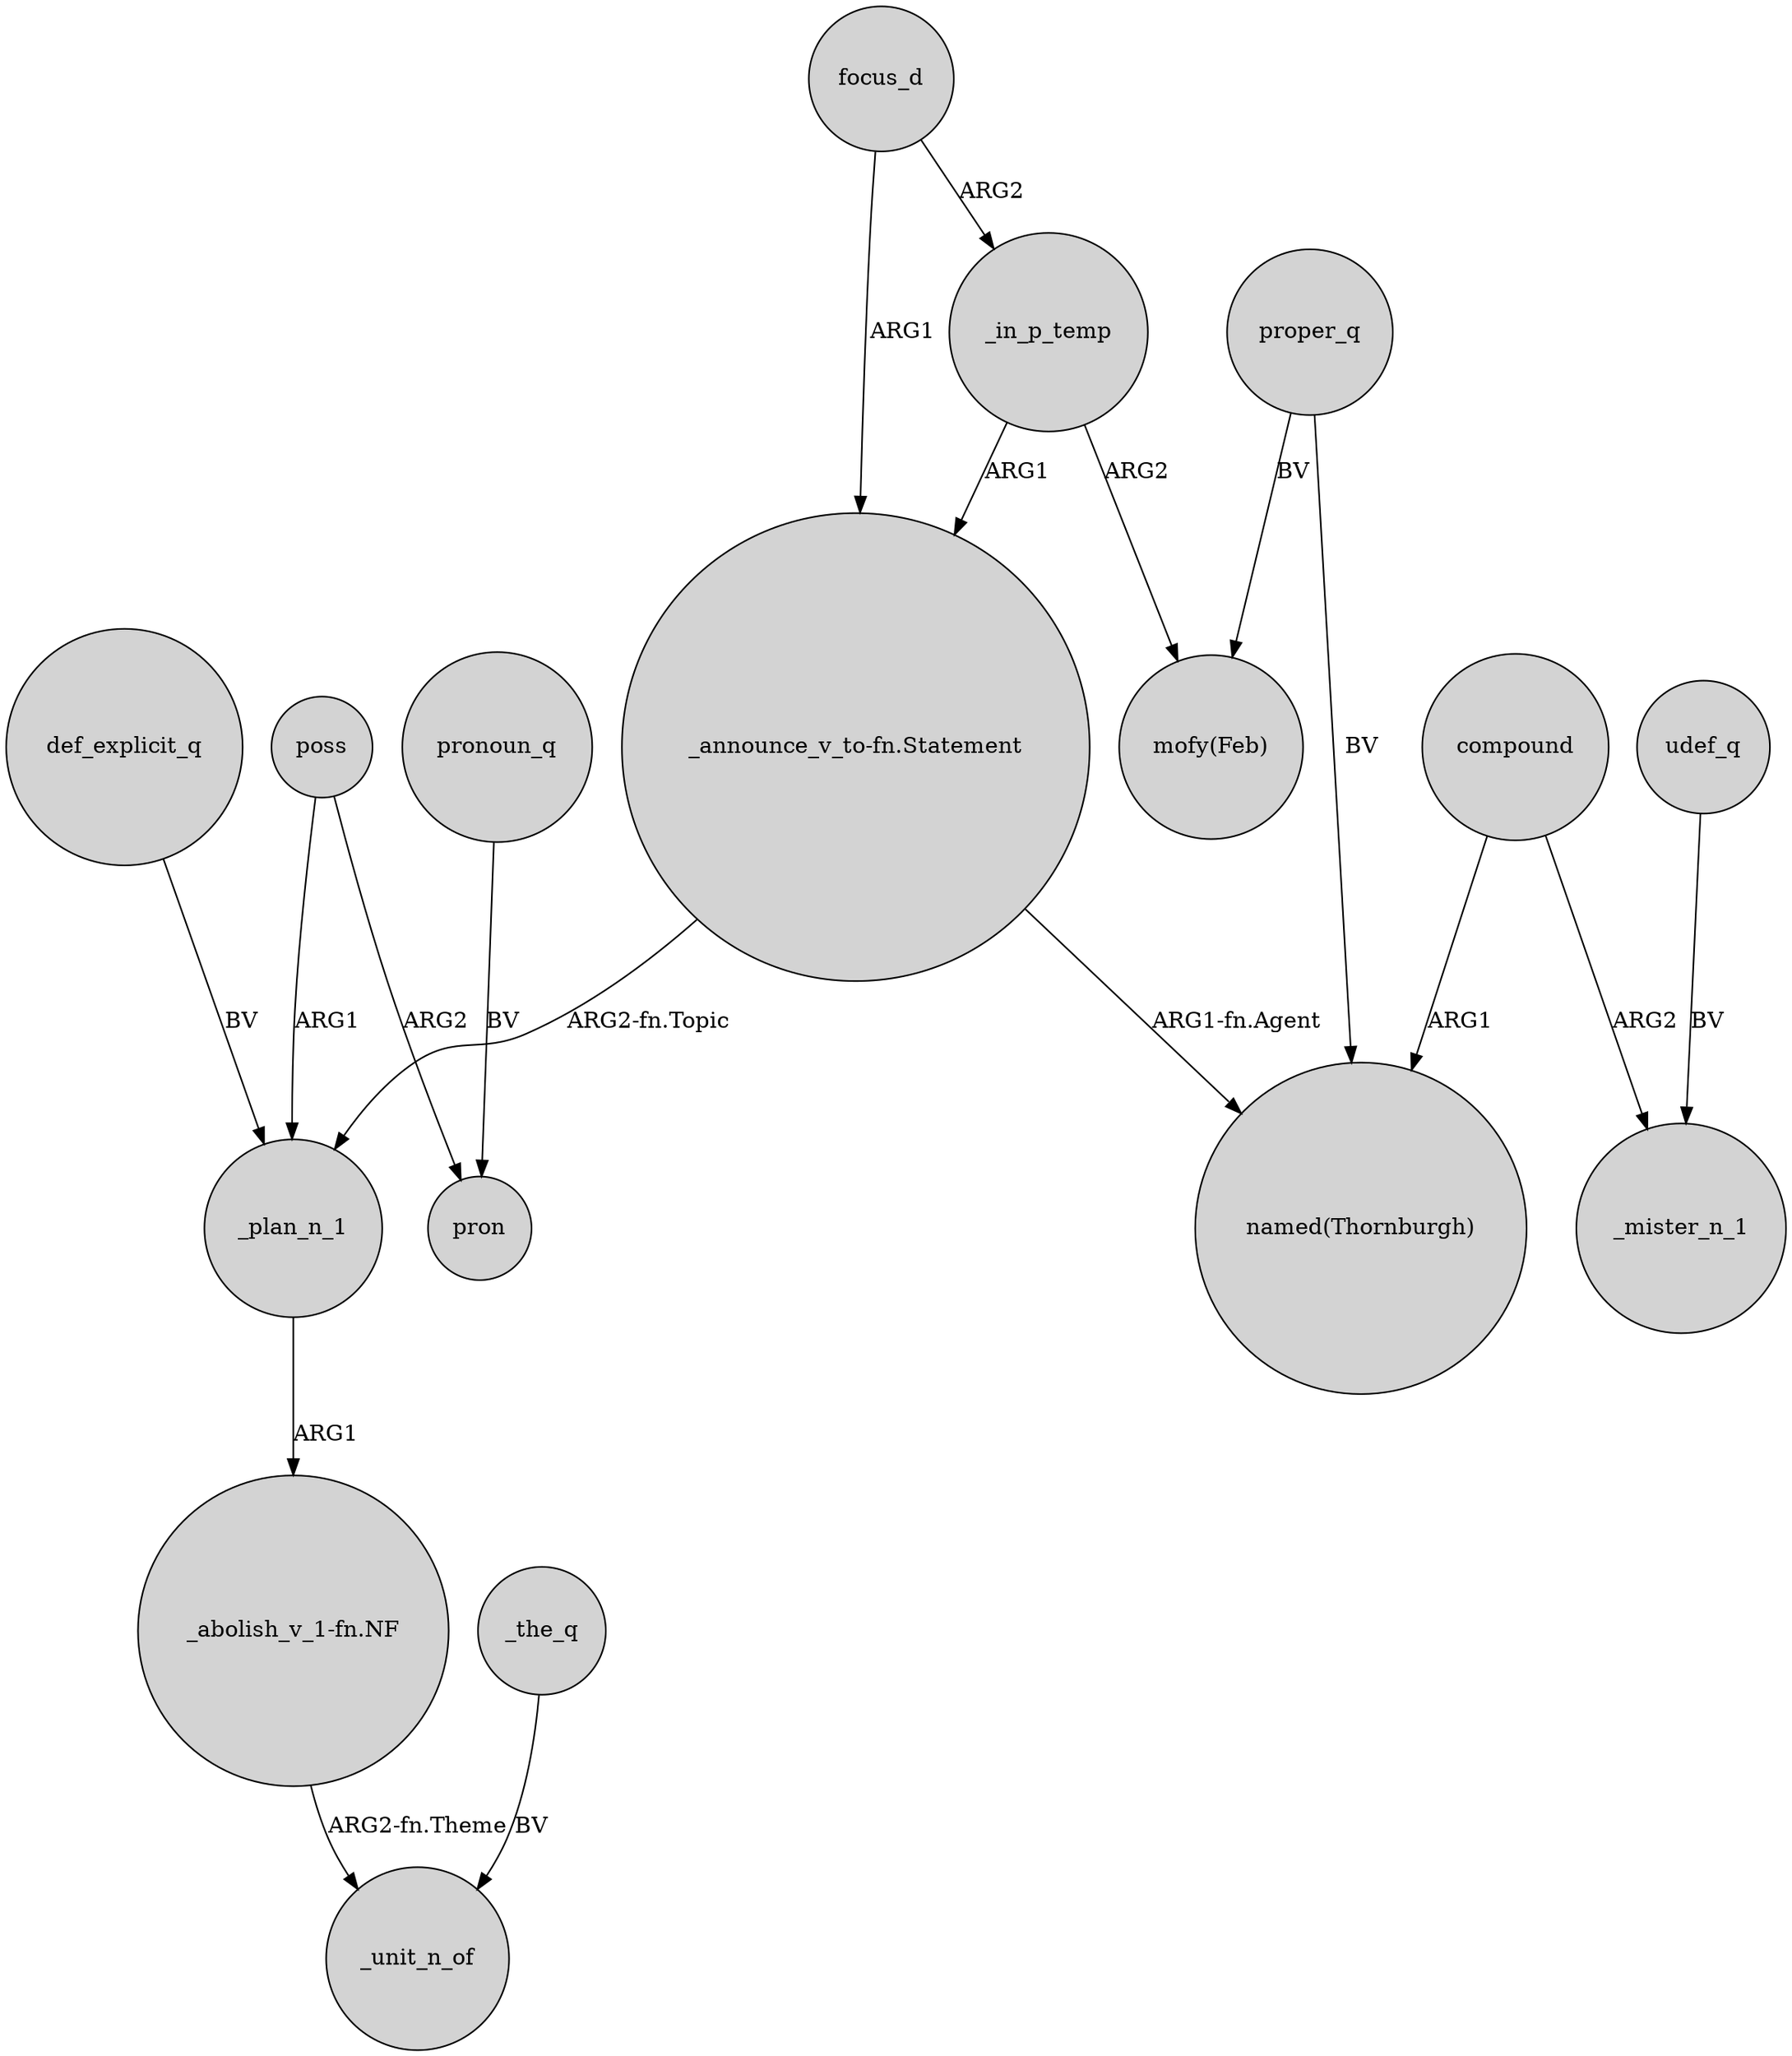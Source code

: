 digraph {
	node [shape=circle style=filled]
	poss -> _plan_n_1 [label=ARG1]
	udef_q -> _mister_n_1 [label=BV]
	"_announce_v_to-fn.Statement" -> "named(Thornburgh)" [label="ARG1-fn.Agent"]
	"_announce_v_to-fn.Statement" -> _plan_n_1 [label="ARG2-fn.Topic"]
	focus_d -> _in_p_temp [label=ARG2]
	_in_p_temp -> "_announce_v_to-fn.Statement" [label=ARG1]
	compound -> "named(Thornburgh)" [label=ARG1]
	poss -> pron [label=ARG2]
	pronoun_q -> pron [label=BV]
	proper_q -> "mofy(Feb)" [label=BV]
	_in_p_temp -> "mofy(Feb)" [label=ARG2]
	"_abolish_v_1-fn.NF" -> _unit_n_of [label="ARG2-fn.Theme"]
	_the_q -> _unit_n_of [label=BV]
	focus_d -> "_announce_v_to-fn.Statement" [label=ARG1]
	_plan_n_1 -> "_abolish_v_1-fn.NF" [label=ARG1]
	proper_q -> "named(Thornburgh)" [label=BV]
	compound -> _mister_n_1 [label=ARG2]
	def_explicit_q -> _plan_n_1 [label=BV]
}
